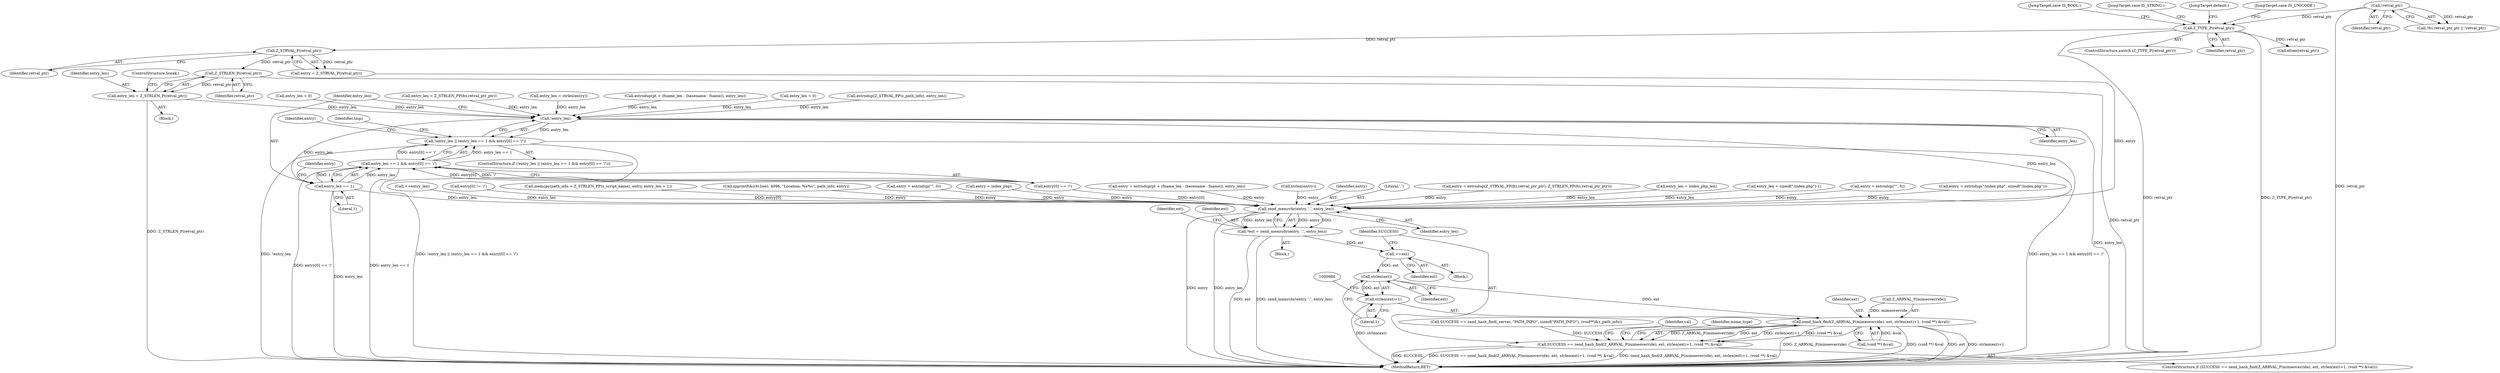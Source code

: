 digraph "0_php_bf58162ddf970f63502837f366930e44d6a992cf@pointer" {
"1000747" [label="(Call,Z_STRLEN_P(retval_ptr))"];
"1000743" [label="(Call,Z_STRVAL_P(retval_ptr))"];
"1000707" [label="(Call,Z_TYPE_P(retval_ptr))"];
"1000697" [label="(Call,!retval_ptr)"];
"1000745" [label="(Call,entry_len = Z_STRLEN_P(retval_ptr))"];
"1000772" [label="(Call,!entry_len)"];
"1000771" [label="(Call,!entry_len || (entry_len == 1 && entry[0] == '/'))"];
"1000775" [label="(Call,entry_len == 1)"];
"1000774" [label="(Call,entry_len == 1 && entry[0] == '/')"];
"1000958" [label="(Call,zend_memrchr(entry, '.', entry_len))"];
"1000956" [label="(Call,*ext = zend_memrchr(entry, '.', entry_len))"];
"1000966" [label="(Call,++ext)"];
"1000976" [label="(Call,strlen(ext))"];
"1000971" [label="(Call,zend_hash_find(Z_ARRVAL_P(mimeoverride), ext, strlen(ext)+1, (void **) &val))"];
"1000969" [label="(Call,SUCCESS == zend_hash_find(Z_ARRVAL_P(mimeoverride), ext, strlen(ext)+1, (void **) &val))"];
"1000975" [label="(Call,strlen(ext)+1)"];
"1000789" [label="(Call,entry = index_php)"];
"1000711" [label="(JumpTarget,case IS_STRING:)"];
"1000604" [label="(Call,entry = estrndup(pt + (fname_len - (basename - fname)), entry_len))"];
"1000759" [label="(Call,efree(retval_ptr))"];
"1000956" [label="(Call,*ext = zend_memrchr(entry, '.', entry_len))"];
"1000957" [label="(Identifier,ext)"];
"1000749" [label="(ControlStructure,break;)"];
"1000771" [label="(Call,!entry_len || (entry_len == 1 && entry[0] == '/'))"];
"1000972" [label="(Call,Z_ARRVAL_P(mimeoverride))"];
"1001030" [label="(MethodReturn,RET)"];
"1000692" [label="(Call,!fci.retval_ptr_ptr || !retval_ptr)"];
"1000707" [label="(Call,Z_TYPE_P(retval_ptr))"];
"1000770" [label="(ControlStructure,if (!entry_len || (entry_len == 1 && entry[0] == '/')))"];
"1000528" [label="(Call,strlen(entry))"];
"1000748" [label="(Identifier,retval_ptr)"];
"1000706" [label="(ControlStructure,switch (Z_TYPE_P(retval_ptr)))"];
"1000959" [label="(Identifier,entry)"];
"1000773" [label="(Identifier,entry_len)"];
"1000743" [label="(Call,Z_STRVAL_P(retval_ptr))"];
"1000975" [label="(Call,strlen(ext)+1)"];
"1000774" [label="(Call,entry_len == 1 && entry[0] == '/')"];
"1001028" [label="(Identifier,mime_type)"];
"1000432" [label="(Call,SUCCESS == zend_hash_find(_server, \"PATH_INFO\", sizeof(\"PATH_INFO\"), (void**)&z_path_info))"];
"1000697" [label="(Call,!retval_ptr)"];
"1000960" [label="(Literal,'.')"];
"1000740" [label="(Block,)"];
"1000722" [label="(Call,entry = estrndup(Z_STRVAL_PP(fci.retval_ptr_ptr), Z_STRLEN_PP(fci.retval_ptr_ptr)))"];
"1000967" [label="(Identifier,ext)"];
"1000792" [label="(Call,entry_len = index_php_len)"];
"1000741" [label="(Call,entry = Z_STRVAL_P(retval_ptr))"];
"1000966" [label="(Call,++ext)"];
"1000745" [label="(Call,entry_len = Z_STRLEN_P(retval_ptr))"];
"1000785" [label="(Identifier,entry)"];
"1000454" [label="(Call,estrndup(Z_STRVAL_PP(z_path_info), entry_len))"];
"1000964" [label="(Identifier,ext)"];
"1000978" [label="(Literal,1)"];
"1000969" [label="(Call,SUCCESS == zend_hash_find(Z_ARRVAL_P(mimeoverride), ext, strlen(ext)+1, (void **) &val))"];
"1000818" [label="(Call,entry_len = sizeof(\"/index.php\")-1)"];
"1000698" [label="(Identifier,retval_ptr)"];
"1000747" [label="(Call,Z_STRLEN_P(retval_ptr))"];
"1000958" [label="(Call,zend_memrchr(entry, '.', entry_len))"];
"1000979" [label="(Call,(void **) &val)"];
"1000487" [label="(Call,entry_len = 0)"];
"1000708" [label="(Identifier,retval_ptr)"];
"1000971" [label="(Call,zend_hash_find(Z_ARRVAL_P(mimeoverride), ext, strlen(ext)+1, (void **) &val))"];
"1000490" [label="(Call,entry = estrndup(\"\", 0))"];
"1000977" [label="(Identifier,ext)"];
"1000733" [label="(Call,entry_len = Z_STRLEN_PP(fci.retval_ptr_ptr))"];
"1000835" [label="(Identifier,tmp)"];
"1000780" [label="(Identifier,entry)"];
"1000961" [label="(Identifier,entry_len)"];
"1000778" [label="(Call,entry[0] == '/')"];
"1000812" [label="(Call,entry = estrndup(\"/index.php\", sizeof(\"/index.php\")))"];
"1000772" [label="(Call,!entry_len)"];
"1000965" [label="(Block,)"];
"1000808" [label="(Call,++entry_len)"];
"1000746" [label="(Identifier,entry_len)"];
"1000775" [label="(Call,entry_len == 1)"];
"1000968" [label="(ControlStructure,if (SUCCESS == zend_hash_find(Z_ARRVAL_P(mimeoverride), ext, strlen(ext)+1, (void **) &val)))"];
"1000796" [label="(Call,entry[0] != '/')"];
"1000473" [label="(Call,memcpy(path_info + Z_STRLEN_PP(z_script_name), entry, entry_len + 1))"];
"1000986" [label="(Identifier,val)"];
"1000526" [label="(Call,entry_len = strlen(entry))"];
"1000776" [label="(Identifier,entry_len)"];
"1000606" [label="(Call,estrndup(pt + (fname_len - (basename - fname)), entry_len))"];
"1000974" [label="(Identifier,ext)"];
"1000970" [label="(Identifier,SUCCESS)"];
"1000553" [label="(Call,entry_len = 0)"];
"1000976" [label="(Call,strlen(ext))"];
"1000758" [label="(JumpTarget,default:)"];
"1000777" [label="(Literal,1)"];
"1000744" [label="(Identifier,retval_ptr)"];
"1000710" [label="(JumpTarget,case IS_UNICODE:)"];
"1000916" [label="(Call,spprintf(&(ctr.line), 4096, \"Location: %s%s\", path_info, entry))"];
"1000954" [label="(Block,)"];
"1000548" [label="(Call,entry = estrndup(\"\", 0))"];
"1000750" [label="(JumpTarget,case IS_BOOL:)"];
"1000747" -> "1000745"  [label="AST: "];
"1000747" -> "1000748"  [label="CFG: "];
"1000748" -> "1000747"  [label="AST: "];
"1000745" -> "1000747"  [label="CFG: "];
"1000747" -> "1001030"  [label="DDG: retval_ptr"];
"1000747" -> "1000745"  [label="DDG: retval_ptr"];
"1000743" -> "1000747"  [label="DDG: retval_ptr"];
"1000743" -> "1000741"  [label="AST: "];
"1000743" -> "1000744"  [label="CFG: "];
"1000744" -> "1000743"  [label="AST: "];
"1000741" -> "1000743"  [label="CFG: "];
"1000743" -> "1000741"  [label="DDG: retval_ptr"];
"1000707" -> "1000743"  [label="DDG: retval_ptr"];
"1000707" -> "1000706"  [label="AST: "];
"1000707" -> "1000708"  [label="CFG: "];
"1000708" -> "1000707"  [label="AST: "];
"1000710" -> "1000707"  [label="CFG: "];
"1000711" -> "1000707"  [label="CFG: "];
"1000750" -> "1000707"  [label="CFG: "];
"1000758" -> "1000707"  [label="CFG: "];
"1000707" -> "1001030"  [label="DDG: retval_ptr"];
"1000707" -> "1001030"  [label="DDG: Z_TYPE_P(retval_ptr)"];
"1000697" -> "1000707"  [label="DDG: retval_ptr"];
"1000707" -> "1000759"  [label="DDG: retval_ptr"];
"1000697" -> "1000692"  [label="AST: "];
"1000697" -> "1000698"  [label="CFG: "];
"1000698" -> "1000697"  [label="AST: "];
"1000692" -> "1000697"  [label="CFG: "];
"1000697" -> "1001030"  [label="DDG: retval_ptr"];
"1000697" -> "1000692"  [label="DDG: retval_ptr"];
"1000745" -> "1000740"  [label="AST: "];
"1000746" -> "1000745"  [label="AST: "];
"1000749" -> "1000745"  [label="CFG: "];
"1000745" -> "1001030"  [label="DDG: Z_STRLEN_P(retval_ptr)"];
"1000745" -> "1000772"  [label="DDG: entry_len"];
"1000772" -> "1000771"  [label="AST: "];
"1000772" -> "1000773"  [label="CFG: "];
"1000773" -> "1000772"  [label="AST: "];
"1000776" -> "1000772"  [label="CFG: "];
"1000771" -> "1000772"  [label="CFG: "];
"1000772" -> "1001030"  [label="DDG: entry_len"];
"1000772" -> "1000771"  [label="DDG: entry_len"];
"1000606" -> "1000772"  [label="DDG: entry_len"];
"1000733" -> "1000772"  [label="DDG: entry_len"];
"1000553" -> "1000772"  [label="DDG: entry_len"];
"1000487" -> "1000772"  [label="DDG: entry_len"];
"1000526" -> "1000772"  [label="DDG: entry_len"];
"1000454" -> "1000772"  [label="DDG: entry_len"];
"1000772" -> "1000775"  [label="DDG: entry_len"];
"1000772" -> "1000958"  [label="DDG: entry_len"];
"1000771" -> "1000770"  [label="AST: "];
"1000771" -> "1000774"  [label="CFG: "];
"1000774" -> "1000771"  [label="AST: "];
"1000785" -> "1000771"  [label="CFG: "];
"1000835" -> "1000771"  [label="CFG: "];
"1000771" -> "1001030"  [label="DDG: entry_len == 1 && entry[0] == '/'"];
"1000771" -> "1001030"  [label="DDG: !entry_len"];
"1000771" -> "1001030"  [label="DDG: !entry_len || (entry_len == 1 && entry[0] == '/')"];
"1000774" -> "1000771"  [label="DDG: entry_len == 1"];
"1000774" -> "1000771"  [label="DDG: entry[0] == '/'"];
"1000775" -> "1000774"  [label="AST: "];
"1000775" -> "1000777"  [label="CFG: "];
"1000776" -> "1000775"  [label="AST: "];
"1000777" -> "1000775"  [label="AST: "];
"1000780" -> "1000775"  [label="CFG: "];
"1000774" -> "1000775"  [label="CFG: "];
"1000775" -> "1001030"  [label="DDG: entry_len"];
"1000775" -> "1000774"  [label="DDG: entry_len"];
"1000775" -> "1000774"  [label="DDG: 1"];
"1000775" -> "1000958"  [label="DDG: entry_len"];
"1000774" -> "1000778"  [label="CFG: "];
"1000778" -> "1000774"  [label="AST: "];
"1000774" -> "1001030"  [label="DDG: entry[0] == '/'"];
"1000774" -> "1001030"  [label="DDG: entry_len == 1"];
"1000778" -> "1000774"  [label="DDG: entry[0]"];
"1000778" -> "1000774"  [label="DDG: '/'"];
"1000958" -> "1000956"  [label="AST: "];
"1000958" -> "1000961"  [label="CFG: "];
"1000959" -> "1000958"  [label="AST: "];
"1000960" -> "1000958"  [label="AST: "];
"1000961" -> "1000958"  [label="AST: "];
"1000956" -> "1000958"  [label="CFG: "];
"1000958" -> "1001030"  [label="DDG: entry_len"];
"1000958" -> "1001030"  [label="DDG: entry"];
"1000958" -> "1000956"  [label="DDG: entry"];
"1000958" -> "1000956"  [label="DDG: '.'"];
"1000958" -> "1000956"  [label="DDG: entry_len"];
"1000789" -> "1000958"  [label="DDG: entry"];
"1000812" -> "1000958"  [label="DDG: entry"];
"1000796" -> "1000958"  [label="DDG: entry[0]"];
"1000778" -> "1000958"  [label="DDG: entry[0]"];
"1000916" -> "1000958"  [label="DDG: entry"];
"1000741" -> "1000958"  [label="DDG: entry"];
"1000490" -> "1000958"  [label="DDG: entry"];
"1000722" -> "1000958"  [label="DDG: entry"];
"1000528" -> "1000958"  [label="DDG: entry"];
"1000604" -> "1000958"  [label="DDG: entry"];
"1000473" -> "1000958"  [label="DDG: entry"];
"1000548" -> "1000958"  [label="DDG: entry"];
"1000792" -> "1000958"  [label="DDG: entry_len"];
"1000808" -> "1000958"  [label="DDG: entry_len"];
"1000818" -> "1000958"  [label="DDG: entry_len"];
"1000956" -> "1000954"  [label="AST: "];
"1000957" -> "1000956"  [label="AST: "];
"1000964" -> "1000956"  [label="CFG: "];
"1000956" -> "1001030"  [label="DDG: ext"];
"1000956" -> "1001030"  [label="DDG: zend_memrchr(entry, '.', entry_len)"];
"1000956" -> "1000966"  [label="DDG: ext"];
"1000966" -> "1000965"  [label="AST: "];
"1000966" -> "1000967"  [label="CFG: "];
"1000967" -> "1000966"  [label="AST: "];
"1000970" -> "1000966"  [label="CFG: "];
"1000966" -> "1000976"  [label="DDG: ext"];
"1000976" -> "1000975"  [label="AST: "];
"1000976" -> "1000977"  [label="CFG: "];
"1000977" -> "1000976"  [label="AST: "];
"1000978" -> "1000976"  [label="CFG: "];
"1000976" -> "1000971"  [label="DDG: ext"];
"1000976" -> "1000975"  [label="DDG: ext"];
"1000971" -> "1000969"  [label="AST: "];
"1000971" -> "1000979"  [label="CFG: "];
"1000972" -> "1000971"  [label="AST: "];
"1000974" -> "1000971"  [label="AST: "];
"1000975" -> "1000971"  [label="AST: "];
"1000979" -> "1000971"  [label="AST: "];
"1000969" -> "1000971"  [label="CFG: "];
"1000971" -> "1001030"  [label="DDG: Z_ARRVAL_P(mimeoverride)"];
"1000971" -> "1001030"  [label="DDG: (void **) &val"];
"1000971" -> "1001030"  [label="DDG: ext"];
"1000971" -> "1001030"  [label="DDG: strlen(ext)+1"];
"1000971" -> "1000969"  [label="DDG: Z_ARRVAL_P(mimeoverride)"];
"1000971" -> "1000969"  [label="DDG: ext"];
"1000971" -> "1000969"  [label="DDG: strlen(ext)+1"];
"1000971" -> "1000969"  [label="DDG: (void **) &val"];
"1000972" -> "1000971"  [label="DDG: mimeoverride"];
"1000979" -> "1000971"  [label="DDG: &val"];
"1000969" -> "1000968"  [label="AST: "];
"1000970" -> "1000969"  [label="AST: "];
"1000986" -> "1000969"  [label="CFG: "];
"1001028" -> "1000969"  [label="CFG: "];
"1000969" -> "1001030"  [label="DDG: SUCCESS == zend_hash_find(Z_ARRVAL_P(mimeoverride), ext, strlen(ext)+1, (void **) &val)"];
"1000969" -> "1001030"  [label="DDG: zend_hash_find(Z_ARRVAL_P(mimeoverride), ext, strlen(ext)+1, (void **) &val)"];
"1000969" -> "1001030"  [label="DDG: SUCCESS"];
"1000432" -> "1000969"  [label="DDG: SUCCESS"];
"1000975" -> "1000978"  [label="CFG: "];
"1000978" -> "1000975"  [label="AST: "];
"1000980" -> "1000975"  [label="CFG: "];
"1000975" -> "1001030"  [label="DDG: strlen(ext)"];
}
